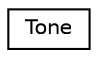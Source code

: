 digraph "Graphical Class Hierarchy"
{
  edge [fontname="Helvetica",fontsize="10",labelfontname="Helvetica",labelfontsize="10"];
  node [fontname="Helvetica",fontsize="10",shape=record];
  rankdir="LR";
  Node1 [label="Tone",height=0.2,width=0.4,color="black", fillcolor="white", style="filled",URL="$d0/dde/classTone.html"];
}
